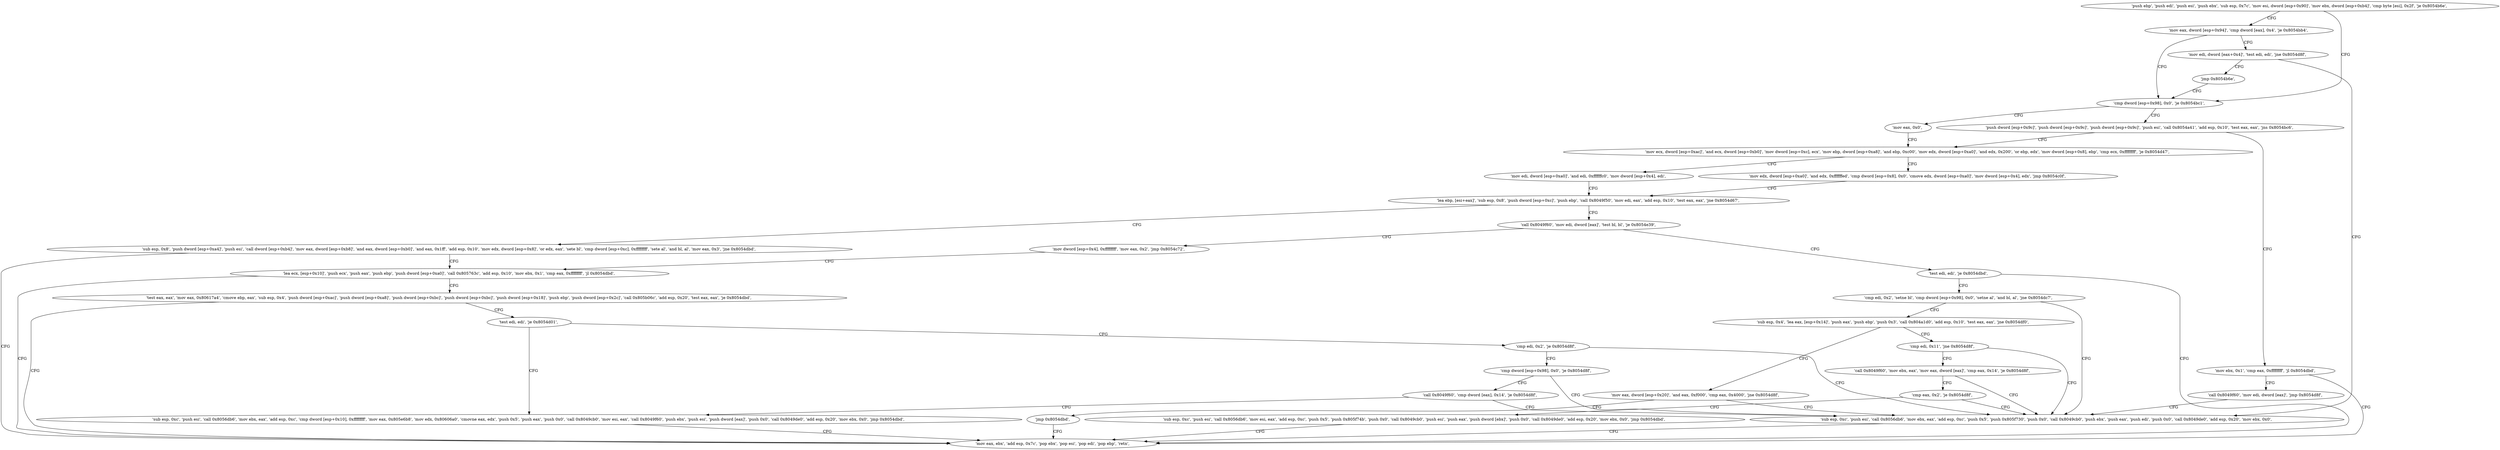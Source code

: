 digraph "func" {
"134564680" [label = "'push ebp', 'push edi', 'push esi', 'push ebx', 'sub esp, 0x7c', 'mov esi, dword [esp+0x90]', 'mov ebx, dword [esp+0xb4]', 'cmp byte [esi], 0x2f', 'je 0x8054b6e', " ]
"134564718" [label = "'cmp dword [esp+0x98], 0x0', 'je 0x8054bc1', " ]
"134564706" [label = "'mov eax, dword [esp+0x94]', 'cmp dword [eax], 0x4', 'je 0x8054bb4', " ]
"134564801" [label = "'mov eax, 0x0', " ]
"134564728" [label = "'push dword [esp+0x9c]', 'push dword [esp+0x9c]', 'push dword [esp+0x9c]', 'push esi', 'call 0x8054a41', 'add esp, 0x10', 'test eax, eax', 'jns 0x8054bc6', " ]
"134564788" [label = "'mov edi, dword [eax+0x4]', 'test edi, edi', 'jne 0x8054d8f', " ]
"134564806" [label = "'mov ecx, dword [esp+0xac]', 'and ecx, dword [esp+0xb0]', 'mov dword [esp+0xc], ecx', 'mov ebp, dword [esp+0xa8]', 'and ebp, 0xc00', 'mov edx, dword [esp+0xa0]', 'and edx, 0x200', 'or ebp, edx', 'mov dword [esp+0x8], ebp', 'cmp ecx, 0xffffffff', 'je 0x8054d47', " ]
"134564762" [label = "'mov ebx, 0x1', 'cmp eax, 0xffffffff', 'jl 0x8054dbd', " ]
"134565263" [label = "'sub esp, 0xc', 'push esi', 'call 0x8056db6', 'mov ebx, eax', 'add esp, 0xc', 'push 0x5', 'push 0x805f730', 'push 0x0', 'call 0x8049cb0', 'push ebx', 'push eax', 'push edi', 'push 0x0', 'call 0x8049de0', 'add esp, 0x20', 'mov ebx, 0x0', " ]
"134564799" [label = "'jmp 0x8054b6e', " ]
"134565191" [label = "'mov edx, dword [esp+0xa0]', 'and edx, 0xffffffed', 'cmp dword [esp+0x8], 0x0', 'cmove edx, dword [esp+0xa0]', 'mov dword [esp+0x4], edx', 'jmp 0x8054c0f', " ]
"134564879" [label = "'lea ebp, [esi+eax]', 'sub esp, 0x8', 'push dword [esp+0xc]', 'push ebp', 'call 0x8049f50', 'mov edi, eax', 'add esp, 0x10', 'test eax, eax', 'jne 0x8054d67', " ]
"134564865" [label = "'mov edi, dword [esp+0xa0]', 'and edi, 0xffffffc0', 'mov dword [esp+0x4], edi', " ]
"134565309" [label = "'mov eax, ebx', 'add esp, 0x7c', 'pop ebx', 'pop esi', 'pop edi', 'pop ebp', 'retn', " ]
"134564776" [label = "'call 0x8049f60', 'mov edi, dword [eax]', 'jmp 0x8054d8f', " ]
"134565223" [label = "'call 0x8049f60', 'mov edi, dword [eax]', 'test bl, bl', 'je 0x8054e39', " ]
"134564908" [label = "'sub esp, 0x8', 'push dword [esp+0xa4]', 'push esi', 'call dword [esp+0xb4]', 'mov eax, dword [esp+0xb8]', 'and eax, dword [esp+0xb0]', 'and eax, 0x1ff', 'add esp, 0x10', 'mov edx, dword [esp+0x8]', 'or edx, eax', 'sete bl', 'cmp dword [esp+0xc], 0xffffffff', 'sete al', 'and bl, al', 'mov eax, 0x3', 'jne 0x8054dbd', " ]
"134565433" [label = "'mov dword [esp+0x4], 0xffffffff', 'mov eax, 0x2', 'jmp 0x8054c72', " ]
"134565238" [label = "'test edi, edi', 'je 0x8054dbd', " ]
"134564978" [label = "'lea ecx, [esp+0x10]', 'push ecx', 'push eax', 'push ebp', 'push dword [esp+0xa0]', 'call 0x805763c', 'add esp, 0x10', 'mov ebx, 0x1', 'cmp eax, 0xffffffff', 'jl 0x8054dbd', " ]
"134565242" [label = "'cmp edi, 0x2', 'setne bl', 'cmp dword [esp+0x98], 0x0', 'setne al', 'and bl, al', 'jne 0x8054dc7', " ]
"134565014" [label = "'test eax, eax', 'mov eax, 0x80617a4', 'cmove ebp, eax', 'sub esp, 0x4', 'push dword [esp+0xac]', 'push dword [esp+0xa8]', 'push dword [esp+0xbc]', 'push dword [esp+0xbc]', 'push dword [esp+0x18]', 'push ebp', 'push dword [esp+0x2c]', 'call 0x805b06c', 'add esp, 0x20', 'test eax, eax', 'je 0x8054dbd', " ]
"134565319" [label = "'sub esp, 0x4', 'lea eax, [esp+0x14]', 'push eax', 'push ebp', 'push 0x3', 'call 0x804a1d0', 'add esp, 0x10', 'test eax, eax', 'jne 0x8054df0', " ]
"134565080" [label = "'test edi, edi', 'je 0x8054d01', " ]
"134565360" [label = "'cmp edi, 0x11', 'jne 0x8054d8f', " ]
"134565342" [label = "'mov eax, dword [esp+0x20]', 'and eax, 0xf000', 'cmp eax, 0x4000', 'jne 0x8054d8f', " ]
"134565121" [label = "'sub esp, 0xc', 'push esi', 'call 0x8056db6', 'mov ebx, eax', 'add esp, 0xc', 'cmp dword [esp+0x10], 0xffffffff', 'mov eax, 0x805e6b8', 'mov edx, 0x80606a0', 'cmovne eax, edx', 'push 0x5', 'push eax', 'push 0x0', 'call 0x8049cb0', 'mov esi, eax', 'call 0x8049f60', 'push ebx', 'push esi', 'push dword [eax]', 'push 0x0', 'call 0x8049de0', 'add esp, 0x20', 'mov ebx, 0x0', 'jmp 0x8054dbd', " ]
"134565084" [label = "'cmp edi, 0x2', 'je 0x8054d8f', " ]
"134565365" [label = "'call 0x8049f60', 'mov ebx, eax', 'mov eax, dword [eax]', 'cmp eax, 0x14', 'je 0x8054d8f', " ]
"134565358" [label = "'jmp 0x8054dbd', " ]
"134565093" [label = "'cmp dword [esp+0x98], 0x0', 'je 0x8054d8f', " ]
"134565379" [label = "'cmp eax, 0x2', 'je 0x8054d8f', " ]
"134565107" [label = "'call 0x8049f60', 'cmp dword [eax], 0x14', 'je 0x8054d8f', " ]
"134565384" [label = "'sub esp, 0xc', 'push esi', 'call 0x8056db6', 'mov esi, eax', 'add esp, 0xc', 'push 0x5', 'push 0x805f74b', 'push 0x0', 'call 0x8049cb0', 'push esi', 'push eax', 'push dword [ebx]', 'push 0x0', 'call 0x8049de0', 'add esp, 0x20', 'mov ebx, 0x0', 'jmp 0x8054dbd', " ]
"134564680" -> "134564718" [ label = "CFG" ]
"134564680" -> "134564706" [ label = "CFG" ]
"134564718" -> "134564801" [ label = "CFG" ]
"134564718" -> "134564728" [ label = "CFG" ]
"134564706" -> "134564788" [ label = "CFG" ]
"134564706" -> "134564718" [ label = "CFG" ]
"134564801" -> "134564806" [ label = "CFG" ]
"134564728" -> "134564806" [ label = "CFG" ]
"134564728" -> "134564762" [ label = "CFG" ]
"134564788" -> "134565263" [ label = "CFG" ]
"134564788" -> "134564799" [ label = "CFG" ]
"134564806" -> "134565191" [ label = "CFG" ]
"134564806" -> "134564865" [ label = "CFG" ]
"134564762" -> "134565309" [ label = "CFG" ]
"134564762" -> "134564776" [ label = "CFG" ]
"134565263" -> "134565309" [ label = "CFG" ]
"134564799" -> "134564718" [ label = "CFG" ]
"134565191" -> "134564879" [ label = "CFG" ]
"134564879" -> "134565223" [ label = "CFG" ]
"134564879" -> "134564908" [ label = "CFG" ]
"134564865" -> "134564879" [ label = "CFG" ]
"134564776" -> "134565263" [ label = "CFG" ]
"134565223" -> "134565433" [ label = "CFG" ]
"134565223" -> "134565238" [ label = "CFG" ]
"134564908" -> "134565309" [ label = "CFG" ]
"134564908" -> "134564978" [ label = "CFG" ]
"134565433" -> "134564978" [ label = "CFG" ]
"134565238" -> "134565309" [ label = "CFG" ]
"134565238" -> "134565242" [ label = "CFG" ]
"134564978" -> "134565309" [ label = "CFG" ]
"134564978" -> "134565014" [ label = "CFG" ]
"134565242" -> "134565319" [ label = "CFG" ]
"134565242" -> "134565263" [ label = "CFG" ]
"134565014" -> "134565309" [ label = "CFG" ]
"134565014" -> "134565080" [ label = "CFG" ]
"134565319" -> "134565360" [ label = "CFG" ]
"134565319" -> "134565342" [ label = "CFG" ]
"134565080" -> "134565121" [ label = "CFG" ]
"134565080" -> "134565084" [ label = "CFG" ]
"134565360" -> "134565263" [ label = "CFG" ]
"134565360" -> "134565365" [ label = "CFG" ]
"134565342" -> "134565263" [ label = "CFG" ]
"134565342" -> "134565358" [ label = "CFG" ]
"134565121" -> "134565309" [ label = "CFG" ]
"134565084" -> "134565263" [ label = "CFG" ]
"134565084" -> "134565093" [ label = "CFG" ]
"134565365" -> "134565263" [ label = "CFG" ]
"134565365" -> "134565379" [ label = "CFG" ]
"134565358" -> "134565309" [ label = "CFG" ]
"134565093" -> "134565263" [ label = "CFG" ]
"134565093" -> "134565107" [ label = "CFG" ]
"134565379" -> "134565263" [ label = "CFG" ]
"134565379" -> "134565384" [ label = "CFG" ]
"134565107" -> "134565263" [ label = "CFG" ]
"134565107" -> "134565121" [ label = "CFG" ]
"134565384" -> "134565309" [ label = "CFG" ]
}
